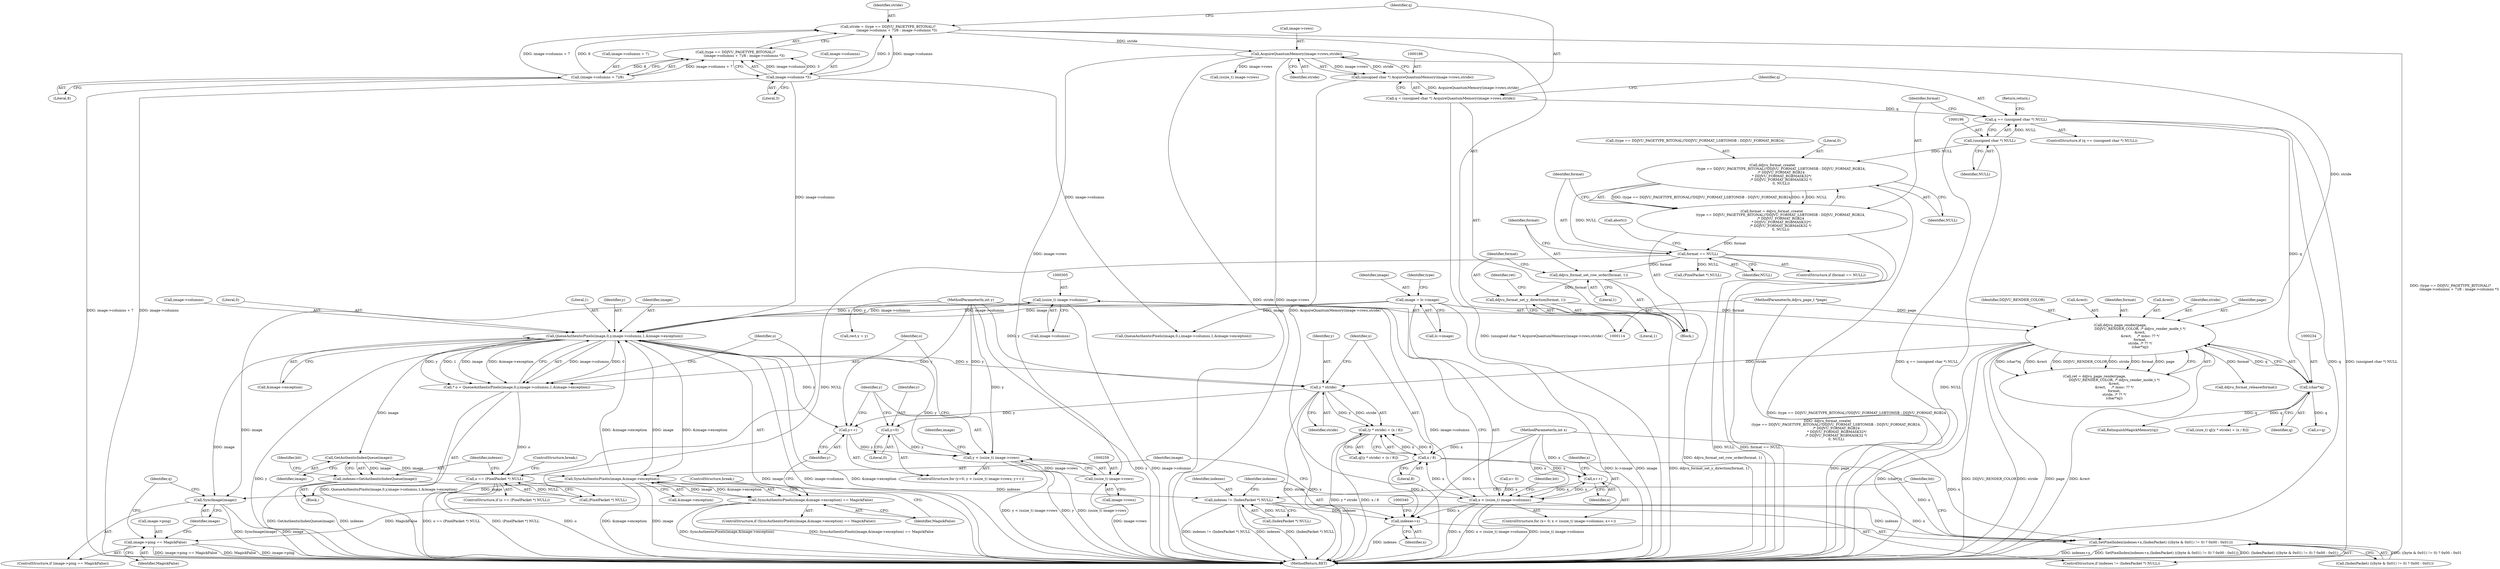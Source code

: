 digraph "0_ImageMagick_f6e9d0d9955e85bdd7540b251cd50d598dacc5e6_12@pointer" {
"1000304" [label="(Call,(ssize_t) image->columns)"];
"1000269" [label="(Call,QueueAuthenticPixels(image,0,y,image->columns,1,&image->exception))"];
"1000363" [label="(Call,SyncAuthenticPixels(image,&image->exception))"];
"1000290" [label="(Call,GetAuthenticIndexQueue(image))"];
"1000154" [label="(Call,image = lc->image)"];
"1000256" [label="(Call,y < (ssize_t) image->rows)"];
"1000253" [label="(Call,y=0)"];
"1000118" [label="(MethodParameterIn,int y)"];
"1000263" [label="(Call,y++)"];
"1000323" [label="(Call,y * stride)"];
"1000224" [label="(Call,ddjvu_page_render(page,\n                                    DDJVU_RENDER_COLOR, /* ddjvu_render_mode_t */\n                                    &rect,\n                                    &rect,     /* mmc: ?? */\n                                    format,\n                                    stride, /* ?? */\n                                    (char*)q))"];
"1000116" [label="(MethodParameterIn,ddjvu_page_t *page)"];
"1000219" [label="(Call,ddjvu_format_set_y_direction(format, 1))"];
"1000216" [label="(Call,ddjvu_format_set_row_order(format, 1))"];
"1000211" [label="(Call,format == NULL)"];
"1000199" [label="(Call,format = ddjvu_format_create(\n                (type == DDJVU_PAGETYPE_BITONAL)?DDJVU_FORMAT_LSBTOMSB : DDJVU_FORMAT_RGB24,\n                /* DDJVU_FORMAT_RGB24\n                 * DDJVU_FORMAT_RGBMASK32*/\n                /* DDJVU_FORMAT_RGBMASK32 */\n                0, NULL))"];
"1000201" [label="(Call,ddjvu_format_create(\n                (type == DDJVU_PAGETYPE_BITONAL)?DDJVU_FORMAT_LSBTOMSB : DDJVU_FORMAT_RGB24,\n                /* DDJVU_FORMAT_RGB24\n                 * DDJVU_FORMAT_RGBMASK32*/\n                /* DDJVU_FORMAT_RGBMASK32 */\n                0, NULL))"];
"1000195" [label="(Call,(unsigned char *) NULL)"];
"1000187" [label="(Call,AcquireQuantumMemory(image->rows,stride))"];
"1000165" [label="(Call,stride = (type == DDJVU_PAGETYPE_BITONAL)?\n                (image->columns + 7)/8 : image->columns *3)"];
"1000171" [label="(Call,(image->columns + 7)/8)"];
"1000178" [label="(Call,image->columns *3)"];
"1000233" [label="(Call,(char*)q)"];
"1000193" [label="(Call,q == (unsigned char *) NULL)"];
"1000183" [label="(Call,q = (unsigned char *) AcquireQuantumMemory(image->rows,stride))"];
"1000185" [label="(Call,(unsigned char *) AcquireQuantumMemory(image->rows,stride))"];
"1000258" [label="(Call,(ssize_t) image->rows)"];
"1000304" [label="(Call,(ssize_t) image->columns)"];
"1000267" [label="(Call,* o = QueueAuthenticPixels(image,0,y,image->columns,1,&image->exception))"];
"1000282" [label="(Call,o == (PixelPacket *) NULL)"];
"1000288" [label="(Call,indexes=GetAuthenticIndexQueue(image))"];
"1000330" [label="(Call,indexes != (IndexPacket *) NULL)"];
"1000335" [label="(Call,SetPixelIndex(indexes+x,(IndexPacket) (((byte & 0x01) != 0) ? 0x00 : 0x01)))"];
"1000336" [label="(Call,indexes+x)"];
"1000362" [label="(Call,SyncAuthenticPixels(image,&image->exception) == MagickFalse)"];
"1000372" [label="(Call,image->ping == MagickFalse)"];
"1000377" [label="(Call,SyncImage(image))"];
"1000302" [label="(Call,x < (ssize_t) image->columns)"];
"1000309" [label="(Call,x++)"];
"1000326" [label="(Call,x / 8)"];
"1000322" [label="(Call,(y * stride) + (x / 8))"];
"1000339" [label="(Call,(IndexPacket) (((byte & 0x01) != 0) ? 0x00 : 0x01))"];
"1000232" [label="(Identifier,stride)"];
"1000332" [label="(Call,(IndexPacket *) NULL)"];
"1000257" [label="(Identifier,y)"];
"1000298" [label="(ControlStructure,for (x= 0; x < (ssize_t) image->columns; x++))"];
"1000331" [label="(Identifier,indexes)"];
"1000252" [label="(ControlStructure,for (y=0; y < (ssize_t) image->rows; y++))"];
"1000369" [label="(Identifier,MagickFalse)"];
"1000192" [label="(ControlStructure,if (q == (unsigned char *) NULL))"];
"1000213" [label="(Identifier,NULL)"];
"1000194" [label="(Identifier,q)"];
"1000215" [label="(Call,abort())"];
"1000309" [label="(Call,x++)"];
"1000363" [label="(Call,SyncAuthenticPixels(image,&image->exception))"];
"1000282" [label="(Call,o == (PixelPacket *) NULL)"];
"1000263" [label="(Call,y++)"];
"1000224" [label="(Call,ddjvu_page_render(page,\n                                    DDJVU_RENDER_COLOR, /* ddjvu_render_mode_t */\n                                    &rect,\n                                    &rect,     /* mmc: ?? */\n                                    format,\n                                    stride, /* ?? */\n                                    (char*)q))"];
"1000195" [label="(Call,(unsigned char *) NULL)"];
"1000429" [label="(Call,(PixelPacket *) NULL)"];
"1000271" [label="(Literal,0)"];
"1000122" [label="(Block,)"];
"1000156" [label="(Call,lc->image)"];
"1000269" [label="(Call,QueueAuthenticPixels(image,0,y,image->columns,1,&image->exception))"];
"1000276" [label="(Literal,1)"];
"1000268" [label="(Identifier,o)"];
"1000377" [label="(Call,SyncImage(image))"];
"1000326" [label="(Call,x / 8)"];
"1000183" [label="(Call,q = (unsigned char *) AcquireQuantumMemory(image->rows,stride))"];
"1000155" [label="(Identifier,image)"];
"1000284" [label="(Call,(PixelPacket *) NULL)"];
"1000335" [label="(Call,SetPixelIndex(indexes+x,(IndexPacket) (((byte & 0x01) != 0) ? 0x00 : 0x01)))"];
"1000167" [label="(Call,(type == DDJVU_PAGETYPE_BITONAL)?\n                (image->columns + 7)/8 : image->columns *3)"];
"1000223" [label="(Identifier,ret)"];
"1000255" [label="(Literal,0)"];
"1000291" [label="(Identifier,image)"];
"1000373" [label="(Call,image->ping)"];
"1000225" [label="(Identifier,page)"];
"1000362" [label="(Call,SyncAuthenticPixels(image,&image->exception) == MagickFalse)"];
"1000277" [label="(Call,&image->exception)"];
"1000481" [label="(MethodReturn,RET)"];
"1000395" [label="(Call,(ssize_t) image->rows)"];
"1000235" [label="(Identifier,q)"];
"1000260" [label="(Call,image->rows)"];
"1000287" [label="(ControlStructure,break;)"];
"1000166" [label="(Identifier,stride)"];
"1000221" [label="(Literal,1)"];
"1000135" [label="(Call,rect.y = y)"];
"1000179" [label="(Call,image->columns)"];
"1000199" [label="(Call,format = ddjvu_format_create(\n                (type == DDJVU_PAGETYPE_BITONAL)?DDJVU_FORMAT_LSBTOMSB : DDJVU_FORMAT_RGB24,\n                /* DDJVU_FORMAT_RGB24\n                 * DDJVU_FORMAT_RGBMASK32*/\n                /* DDJVU_FORMAT_RGBMASK32 */\n                0, NULL))"];
"1000273" [label="(Call,image->columns)"];
"1000336" [label="(Call,indexes+x)"];
"1000177" [label="(Literal,8)"];
"1000310" [label="(Identifier,x)"];
"1000220" [label="(Identifier,format)"];
"1000217" [label="(Identifier,format)"];
"1000303" [label="(Identifier,x)"];
"1000289" [label="(Identifier,indexes)"];
"1000371" [label="(ControlStructure,if (image->ping == MagickFalse))"];
"1000320" [label="(Call,q[(y * stride) + (x / 8)])"];
"1000299" [label="(Call,x= 0)"];
"1000302" [label="(Call,x < (ssize_t) image->columns)"];
"1000154" [label="(Call,image = lc->image)"];
"1000226" [label="(Identifier,DDJVU_RENDER_COLOR)"];
"1000290" [label="(Call,GetAuthenticIndexQueue(image))"];
"1000267" [label="(Call,* o = QueueAuthenticPixels(image,0,y,image->columns,1,&image->exception))"];
"1000372" [label="(Call,image->ping == MagickFalse)"];
"1000270" [label="(Identifier,image)"];
"1000218" [label="(Literal,1)"];
"1000239" [label="(Call,ddjvu_format_release(format))"];
"1000191" [label="(Identifier,stride)"];
"1000210" [label="(ControlStructure,if (format == NULL))"];
"1000386" [label="(Call,s=q)"];
"1000328" [label="(Literal,8)"];
"1000219" [label="(Call,ddjvu_format_set_y_direction(format, 1))"];
"1000202" [label="(Call,(type == DDJVU_PAGETYPE_BITONAL)?DDJVU_FORMAT_LSBTOMSB : DDJVU_FORMAT_RGB24)"];
"1000374" [label="(Identifier,image)"];
"1000116" [label="(MethodParameterIn,ddjvu_page_t *page)"];
"1000229" [label="(Call,&rect)"];
"1000222" [label="(Call,ret = ddjvu_page_render(page,\n                                    DDJVU_RENDER_COLOR, /* ddjvu_render_mode_t */\n                                    &rect,\n                                    &rect,     /* mmc: ?? */\n                                    format,\n                                    stride, /* ?? */\n                                    (char*)q))"];
"1000198" [label="(Return,return;)"];
"1000160" [label="(Identifier,type)"];
"1000184" [label="(Identifier,q)"];
"1000256" [label="(Call,y < (ssize_t) image->rows)"];
"1000231" [label="(Identifier,format)"];
"1000165" [label="(Call,stride = (type == DDJVU_PAGETYPE_BITONAL)?\n                (image->columns + 7)/8 : image->columns *3)"];
"1000208" [label="(Literal,0)"];
"1000254" [label="(Identifier,y)"];
"1000479" [label="(Call,RelinquishMagickMemory(q))"];
"1000350" [label="(Identifier,bit)"];
"1000117" [label="(MethodParameterIn,int x)"];
"1000182" [label="(Literal,3)"];
"1000211" [label="(Call,format == NULL)"];
"1000306" [label="(Call,image->columns)"];
"1000209" [label="(Identifier,NULL)"];
"1000414" [label="(Call,QueueAuthenticPixels(image,0,i,image->columns,1,&image->exception))"];
"1000330" [label="(Call,indexes != (IndexPacket *) NULL)"];
"1000118" [label="(MethodParameterIn,int y)"];
"1000365" [label="(Call,&image->exception)"];
"1000376" [label="(Identifier,MagickFalse)"];
"1000378" [label="(Identifier,image)"];
"1000329" [label="(ControlStructure,if (indexes != (IndexPacket *) NULL))"];
"1000193" [label="(Call,q == (unsigned char *) NULL)"];
"1000197" [label="(Identifier,NULL)"];
"1000283" [label="(Identifier,o)"];
"1000264" [label="(Identifier,y)"];
"1000327" [label="(Identifier,x)"];
"1000178" [label="(Call,image->columns *3)"];
"1000258" [label="(Call,(ssize_t) image->rows)"];
"1000216" [label="(Call,ddjvu_format_set_row_order(format, 1))"];
"1000233" [label="(Call,(char*)q)"];
"1000318" [label="(Call,(size_t) q[(y * stride) + (x / 8)])"];
"1000361" [label="(ControlStructure,if (SyncAuthenticPixels(image,&image->exception) == MagickFalse))"];
"1000314" [label="(Identifier,bit)"];
"1000324" [label="(Identifier,y)"];
"1000323" [label="(Call,y * stride)"];
"1000325" [label="(Identifier,stride)"];
"1000185" [label="(Call,(unsigned char *) AcquireQuantumMemory(image->rows,stride))"];
"1000172" [label="(Call,image->columns + 7)"];
"1000322" [label="(Call,(y * stride) + (x / 8))"];
"1000201" [label="(Call,ddjvu_format_create(\n                (type == DDJVU_PAGETYPE_BITONAL)?DDJVU_FORMAT_LSBTOMSB : DDJVU_FORMAT_RGB24,\n                /* DDJVU_FORMAT_RGB24\n                 * DDJVU_FORMAT_RGBMASK32*/\n                /* DDJVU_FORMAT_RGBMASK32 */\n                0, NULL))"];
"1000338" [label="(Identifier,x)"];
"1000200" [label="(Identifier,format)"];
"1000265" [label="(Block,)"];
"1000227" [label="(Call,&rect)"];
"1000337" [label="(Identifier,indexes)"];
"1000293" [label="(Identifier,bit)"];
"1000288" [label="(Call,indexes=GetAuthenticIndexQueue(image))"];
"1000476" [label="(Identifier,q)"];
"1000212" [label="(Identifier,format)"];
"1000364" [label="(Identifier,image)"];
"1000253" [label="(Call,y=0)"];
"1000304" [label="(Call,(ssize_t) image->columns)"];
"1000188" [label="(Call,image->rows)"];
"1000272" [label="(Identifier,y)"];
"1000187" [label="(Call,AcquireQuantumMemory(image->rows,stride))"];
"1000171" [label="(Call,(image->columns + 7)/8)"];
"1000370" [label="(ControlStructure,break;)"];
"1000281" [label="(ControlStructure,if (o == (PixelPacket *) NULL))"];
"1000304" -> "1000302"  [label="AST: "];
"1000304" -> "1000306"  [label="CFG: "];
"1000305" -> "1000304"  [label="AST: "];
"1000306" -> "1000304"  [label="AST: "];
"1000302" -> "1000304"  [label="CFG: "];
"1000304" -> "1000481"  [label="DDG: image->columns"];
"1000304" -> "1000269"  [label="DDG: image->columns"];
"1000304" -> "1000302"  [label="DDG: image->columns"];
"1000269" -> "1000304"  [label="DDG: image->columns"];
"1000269" -> "1000267"  [label="AST: "];
"1000269" -> "1000277"  [label="CFG: "];
"1000270" -> "1000269"  [label="AST: "];
"1000271" -> "1000269"  [label="AST: "];
"1000272" -> "1000269"  [label="AST: "];
"1000273" -> "1000269"  [label="AST: "];
"1000276" -> "1000269"  [label="AST: "];
"1000277" -> "1000269"  [label="AST: "];
"1000267" -> "1000269"  [label="CFG: "];
"1000269" -> "1000481"  [label="DDG: image->columns"];
"1000269" -> "1000481"  [label="DDG: &image->exception"];
"1000269" -> "1000481"  [label="DDG: image"];
"1000269" -> "1000481"  [label="DDG: y"];
"1000269" -> "1000263"  [label="DDG: y"];
"1000269" -> "1000267"  [label="DDG: image->columns"];
"1000269" -> "1000267"  [label="DDG: 0"];
"1000269" -> "1000267"  [label="DDG: y"];
"1000269" -> "1000267"  [label="DDG: 1"];
"1000269" -> "1000267"  [label="DDG: image"];
"1000269" -> "1000267"  [label="DDG: &image->exception"];
"1000363" -> "1000269"  [label="DDG: image"];
"1000363" -> "1000269"  [label="DDG: &image->exception"];
"1000154" -> "1000269"  [label="DDG: image"];
"1000256" -> "1000269"  [label="DDG: y"];
"1000118" -> "1000269"  [label="DDG: y"];
"1000178" -> "1000269"  [label="DDG: image->columns"];
"1000269" -> "1000290"  [label="DDG: image"];
"1000269" -> "1000323"  [label="DDG: y"];
"1000269" -> "1000363"  [label="DDG: &image->exception"];
"1000269" -> "1000377"  [label="DDG: image"];
"1000363" -> "1000362"  [label="AST: "];
"1000363" -> "1000365"  [label="CFG: "];
"1000364" -> "1000363"  [label="AST: "];
"1000365" -> "1000363"  [label="AST: "];
"1000369" -> "1000363"  [label="CFG: "];
"1000363" -> "1000481"  [label="DDG: &image->exception"];
"1000363" -> "1000481"  [label="DDG: image"];
"1000363" -> "1000362"  [label="DDG: image"];
"1000363" -> "1000362"  [label="DDG: &image->exception"];
"1000290" -> "1000363"  [label="DDG: image"];
"1000363" -> "1000377"  [label="DDG: image"];
"1000290" -> "1000288"  [label="AST: "];
"1000290" -> "1000291"  [label="CFG: "];
"1000291" -> "1000290"  [label="AST: "];
"1000288" -> "1000290"  [label="CFG: "];
"1000290" -> "1000288"  [label="DDG: image"];
"1000154" -> "1000122"  [label="AST: "];
"1000154" -> "1000156"  [label="CFG: "];
"1000155" -> "1000154"  [label="AST: "];
"1000156" -> "1000154"  [label="AST: "];
"1000160" -> "1000154"  [label="CFG: "];
"1000154" -> "1000481"  [label="DDG: image"];
"1000154" -> "1000481"  [label="DDG: lc->image"];
"1000154" -> "1000377"  [label="DDG: image"];
"1000154" -> "1000414"  [label="DDG: image"];
"1000256" -> "1000252"  [label="AST: "];
"1000256" -> "1000258"  [label="CFG: "];
"1000257" -> "1000256"  [label="AST: "];
"1000258" -> "1000256"  [label="AST: "];
"1000268" -> "1000256"  [label="CFG: "];
"1000374" -> "1000256"  [label="CFG: "];
"1000256" -> "1000481"  [label="DDG: (ssize_t) image->rows"];
"1000256" -> "1000481"  [label="DDG: y"];
"1000256" -> "1000481"  [label="DDG: y < (ssize_t) image->rows"];
"1000253" -> "1000256"  [label="DDG: y"];
"1000263" -> "1000256"  [label="DDG: y"];
"1000118" -> "1000256"  [label="DDG: y"];
"1000258" -> "1000256"  [label="DDG: image->rows"];
"1000253" -> "1000252"  [label="AST: "];
"1000253" -> "1000255"  [label="CFG: "];
"1000254" -> "1000253"  [label="AST: "];
"1000255" -> "1000253"  [label="AST: "];
"1000257" -> "1000253"  [label="CFG: "];
"1000118" -> "1000253"  [label="DDG: y"];
"1000118" -> "1000114"  [label="AST: "];
"1000118" -> "1000481"  [label="DDG: y"];
"1000118" -> "1000135"  [label="DDG: y"];
"1000118" -> "1000263"  [label="DDG: y"];
"1000118" -> "1000323"  [label="DDG: y"];
"1000263" -> "1000252"  [label="AST: "];
"1000263" -> "1000264"  [label="CFG: "];
"1000264" -> "1000263"  [label="AST: "];
"1000257" -> "1000263"  [label="CFG: "];
"1000323" -> "1000263"  [label="DDG: y"];
"1000323" -> "1000322"  [label="AST: "];
"1000323" -> "1000325"  [label="CFG: "];
"1000324" -> "1000323"  [label="AST: "];
"1000325" -> "1000323"  [label="AST: "];
"1000327" -> "1000323"  [label="CFG: "];
"1000323" -> "1000481"  [label="DDG: y"];
"1000323" -> "1000481"  [label="DDG: stride"];
"1000323" -> "1000322"  [label="DDG: y"];
"1000323" -> "1000322"  [label="DDG: stride"];
"1000224" -> "1000323"  [label="DDG: stride"];
"1000224" -> "1000222"  [label="AST: "];
"1000224" -> "1000233"  [label="CFG: "];
"1000225" -> "1000224"  [label="AST: "];
"1000226" -> "1000224"  [label="AST: "];
"1000227" -> "1000224"  [label="AST: "];
"1000229" -> "1000224"  [label="AST: "];
"1000231" -> "1000224"  [label="AST: "];
"1000232" -> "1000224"  [label="AST: "];
"1000233" -> "1000224"  [label="AST: "];
"1000222" -> "1000224"  [label="CFG: "];
"1000224" -> "1000481"  [label="DDG: page"];
"1000224" -> "1000481"  [label="DDG: &rect"];
"1000224" -> "1000481"  [label="DDG: (char*)q"];
"1000224" -> "1000481"  [label="DDG: DDJVU_RENDER_COLOR"];
"1000224" -> "1000481"  [label="DDG: stride"];
"1000224" -> "1000222"  [label="DDG: (char*)q"];
"1000224" -> "1000222"  [label="DDG: &rect"];
"1000224" -> "1000222"  [label="DDG: DDJVU_RENDER_COLOR"];
"1000224" -> "1000222"  [label="DDG: stride"];
"1000224" -> "1000222"  [label="DDG: format"];
"1000224" -> "1000222"  [label="DDG: page"];
"1000116" -> "1000224"  [label="DDG: page"];
"1000219" -> "1000224"  [label="DDG: format"];
"1000187" -> "1000224"  [label="DDG: stride"];
"1000233" -> "1000224"  [label="DDG: q"];
"1000224" -> "1000239"  [label="DDG: format"];
"1000116" -> "1000114"  [label="AST: "];
"1000116" -> "1000481"  [label="DDG: page"];
"1000219" -> "1000122"  [label="AST: "];
"1000219" -> "1000221"  [label="CFG: "];
"1000220" -> "1000219"  [label="AST: "];
"1000221" -> "1000219"  [label="AST: "];
"1000223" -> "1000219"  [label="CFG: "];
"1000219" -> "1000481"  [label="DDG: ddjvu_format_set_y_direction(format, 1)"];
"1000216" -> "1000219"  [label="DDG: format"];
"1000216" -> "1000122"  [label="AST: "];
"1000216" -> "1000218"  [label="CFG: "];
"1000217" -> "1000216"  [label="AST: "];
"1000218" -> "1000216"  [label="AST: "];
"1000220" -> "1000216"  [label="CFG: "];
"1000216" -> "1000481"  [label="DDG: ddjvu_format_set_row_order(format, 1)"];
"1000211" -> "1000216"  [label="DDG: format"];
"1000211" -> "1000210"  [label="AST: "];
"1000211" -> "1000213"  [label="CFG: "];
"1000212" -> "1000211"  [label="AST: "];
"1000213" -> "1000211"  [label="AST: "];
"1000215" -> "1000211"  [label="CFG: "];
"1000217" -> "1000211"  [label="CFG: "];
"1000211" -> "1000481"  [label="DDG: NULL"];
"1000211" -> "1000481"  [label="DDG: format == NULL"];
"1000199" -> "1000211"  [label="DDG: format"];
"1000201" -> "1000211"  [label="DDG: NULL"];
"1000211" -> "1000284"  [label="DDG: NULL"];
"1000211" -> "1000429"  [label="DDG: NULL"];
"1000199" -> "1000122"  [label="AST: "];
"1000199" -> "1000201"  [label="CFG: "];
"1000200" -> "1000199"  [label="AST: "];
"1000201" -> "1000199"  [label="AST: "];
"1000212" -> "1000199"  [label="CFG: "];
"1000199" -> "1000481"  [label="DDG: ddjvu_format_create(\n                (type == DDJVU_PAGETYPE_BITONAL)?DDJVU_FORMAT_LSBTOMSB : DDJVU_FORMAT_RGB24,\n                /* DDJVU_FORMAT_RGB24\n                 * DDJVU_FORMAT_RGBMASK32*/\n                /* DDJVU_FORMAT_RGBMASK32 */\n                0, NULL)"];
"1000201" -> "1000199"  [label="DDG: (type == DDJVU_PAGETYPE_BITONAL)?DDJVU_FORMAT_LSBTOMSB : DDJVU_FORMAT_RGB24"];
"1000201" -> "1000199"  [label="DDG: 0"];
"1000201" -> "1000199"  [label="DDG: NULL"];
"1000201" -> "1000209"  [label="CFG: "];
"1000202" -> "1000201"  [label="AST: "];
"1000208" -> "1000201"  [label="AST: "];
"1000209" -> "1000201"  [label="AST: "];
"1000201" -> "1000481"  [label="DDG: (type == DDJVU_PAGETYPE_BITONAL)?DDJVU_FORMAT_LSBTOMSB : DDJVU_FORMAT_RGB24"];
"1000195" -> "1000201"  [label="DDG: NULL"];
"1000195" -> "1000193"  [label="AST: "];
"1000195" -> "1000197"  [label="CFG: "];
"1000196" -> "1000195"  [label="AST: "];
"1000197" -> "1000195"  [label="AST: "];
"1000193" -> "1000195"  [label="CFG: "];
"1000195" -> "1000481"  [label="DDG: NULL"];
"1000195" -> "1000193"  [label="DDG: NULL"];
"1000187" -> "1000185"  [label="AST: "];
"1000187" -> "1000191"  [label="CFG: "];
"1000188" -> "1000187"  [label="AST: "];
"1000191" -> "1000187"  [label="AST: "];
"1000185" -> "1000187"  [label="CFG: "];
"1000187" -> "1000481"  [label="DDG: image->rows"];
"1000187" -> "1000481"  [label="DDG: stride"];
"1000187" -> "1000185"  [label="DDG: image->rows"];
"1000187" -> "1000185"  [label="DDG: stride"];
"1000165" -> "1000187"  [label="DDG: stride"];
"1000187" -> "1000258"  [label="DDG: image->rows"];
"1000187" -> "1000395"  [label="DDG: image->rows"];
"1000165" -> "1000122"  [label="AST: "];
"1000165" -> "1000167"  [label="CFG: "];
"1000166" -> "1000165"  [label="AST: "];
"1000167" -> "1000165"  [label="AST: "];
"1000184" -> "1000165"  [label="CFG: "];
"1000165" -> "1000481"  [label="DDG: (type == DDJVU_PAGETYPE_BITONAL)?\n                (image->columns + 7)/8 : image->columns *3"];
"1000171" -> "1000165"  [label="DDG: image->columns + 7"];
"1000171" -> "1000165"  [label="DDG: 8"];
"1000178" -> "1000165"  [label="DDG: image->columns"];
"1000178" -> "1000165"  [label="DDG: 3"];
"1000171" -> "1000167"  [label="AST: "];
"1000171" -> "1000177"  [label="CFG: "];
"1000172" -> "1000171"  [label="AST: "];
"1000177" -> "1000171"  [label="AST: "];
"1000167" -> "1000171"  [label="CFG: "];
"1000171" -> "1000481"  [label="DDG: image->columns + 7"];
"1000171" -> "1000167"  [label="DDG: image->columns + 7"];
"1000171" -> "1000167"  [label="DDG: 8"];
"1000178" -> "1000167"  [label="AST: "];
"1000178" -> "1000182"  [label="CFG: "];
"1000179" -> "1000178"  [label="AST: "];
"1000182" -> "1000178"  [label="AST: "];
"1000167" -> "1000178"  [label="CFG: "];
"1000178" -> "1000481"  [label="DDG: image->columns"];
"1000178" -> "1000167"  [label="DDG: image->columns"];
"1000178" -> "1000167"  [label="DDG: 3"];
"1000178" -> "1000414"  [label="DDG: image->columns"];
"1000233" -> "1000235"  [label="CFG: "];
"1000234" -> "1000233"  [label="AST: "];
"1000235" -> "1000233"  [label="AST: "];
"1000193" -> "1000233"  [label="DDG: q"];
"1000233" -> "1000318"  [label="DDG: q"];
"1000233" -> "1000386"  [label="DDG: q"];
"1000233" -> "1000479"  [label="DDG: q"];
"1000193" -> "1000192"  [label="AST: "];
"1000194" -> "1000193"  [label="AST: "];
"1000198" -> "1000193"  [label="CFG: "];
"1000200" -> "1000193"  [label="CFG: "];
"1000193" -> "1000481"  [label="DDG: q"];
"1000193" -> "1000481"  [label="DDG: (unsigned char *) NULL"];
"1000193" -> "1000481"  [label="DDG: q == (unsigned char *) NULL"];
"1000183" -> "1000193"  [label="DDG: q"];
"1000183" -> "1000122"  [label="AST: "];
"1000183" -> "1000185"  [label="CFG: "];
"1000184" -> "1000183"  [label="AST: "];
"1000185" -> "1000183"  [label="AST: "];
"1000194" -> "1000183"  [label="CFG: "];
"1000183" -> "1000481"  [label="DDG: (unsigned char *) AcquireQuantumMemory(image->rows,stride)"];
"1000185" -> "1000183"  [label="DDG: AcquireQuantumMemory(image->rows,stride)"];
"1000186" -> "1000185"  [label="AST: "];
"1000185" -> "1000481"  [label="DDG: AcquireQuantumMemory(image->rows,stride)"];
"1000258" -> "1000260"  [label="CFG: "];
"1000259" -> "1000258"  [label="AST: "];
"1000260" -> "1000258"  [label="AST: "];
"1000258" -> "1000481"  [label="DDG: image->rows"];
"1000267" -> "1000265"  [label="AST: "];
"1000268" -> "1000267"  [label="AST: "];
"1000283" -> "1000267"  [label="CFG: "];
"1000267" -> "1000481"  [label="DDG: QueueAuthenticPixels(image,0,y,image->columns,1,&image->exception)"];
"1000267" -> "1000282"  [label="DDG: o"];
"1000282" -> "1000281"  [label="AST: "];
"1000282" -> "1000284"  [label="CFG: "];
"1000283" -> "1000282"  [label="AST: "];
"1000284" -> "1000282"  [label="AST: "];
"1000287" -> "1000282"  [label="CFG: "];
"1000289" -> "1000282"  [label="CFG: "];
"1000282" -> "1000481"  [label="DDG: o == (PixelPacket *) NULL"];
"1000282" -> "1000481"  [label="DDG: (PixelPacket *) NULL"];
"1000282" -> "1000481"  [label="DDG: o"];
"1000284" -> "1000282"  [label="DDG: NULL"];
"1000288" -> "1000265"  [label="AST: "];
"1000289" -> "1000288"  [label="AST: "];
"1000293" -> "1000288"  [label="CFG: "];
"1000288" -> "1000481"  [label="DDG: GetAuthenticIndexQueue(image)"];
"1000288" -> "1000481"  [label="DDG: indexes"];
"1000288" -> "1000330"  [label="DDG: indexes"];
"1000330" -> "1000329"  [label="AST: "];
"1000330" -> "1000332"  [label="CFG: "];
"1000331" -> "1000330"  [label="AST: "];
"1000332" -> "1000330"  [label="AST: "];
"1000337" -> "1000330"  [label="CFG: "];
"1000350" -> "1000330"  [label="CFG: "];
"1000330" -> "1000481"  [label="DDG: indexes"];
"1000330" -> "1000481"  [label="DDG: (IndexPacket *) NULL"];
"1000330" -> "1000481"  [label="DDG: indexes != (IndexPacket *) NULL"];
"1000332" -> "1000330"  [label="DDG: NULL"];
"1000330" -> "1000335"  [label="DDG: indexes"];
"1000330" -> "1000336"  [label="DDG: indexes"];
"1000335" -> "1000329"  [label="AST: "];
"1000335" -> "1000339"  [label="CFG: "];
"1000336" -> "1000335"  [label="AST: "];
"1000339" -> "1000335"  [label="AST: "];
"1000350" -> "1000335"  [label="CFG: "];
"1000335" -> "1000481"  [label="DDG: (IndexPacket) (((byte & 0x01) != 0) ? 0x00 : 0x01)"];
"1000335" -> "1000481"  [label="DDG: indexes+x"];
"1000335" -> "1000481"  [label="DDG: SetPixelIndex(indexes+x,(IndexPacket) (((byte & 0x01) != 0) ? 0x00 : 0x01))"];
"1000302" -> "1000335"  [label="DDG: x"];
"1000326" -> "1000335"  [label="DDG: x"];
"1000117" -> "1000335"  [label="DDG: x"];
"1000339" -> "1000335"  [label="DDG: ((byte & 0x01) != 0) ? 0x00 : 0x01"];
"1000336" -> "1000338"  [label="CFG: "];
"1000337" -> "1000336"  [label="AST: "];
"1000338" -> "1000336"  [label="AST: "];
"1000340" -> "1000336"  [label="CFG: "];
"1000336" -> "1000481"  [label="DDG: indexes"];
"1000302" -> "1000336"  [label="DDG: x"];
"1000326" -> "1000336"  [label="DDG: x"];
"1000117" -> "1000336"  [label="DDG: x"];
"1000362" -> "1000361"  [label="AST: "];
"1000362" -> "1000369"  [label="CFG: "];
"1000369" -> "1000362"  [label="AST: "];
"1000370" -> "1000362"  [label="CFG: "];
"1000264" -> "1000362"  [label="CFG: "];
"1000362" -> "1000481"  [label="DDG: SyncAuthenticPixels(image,&image->exception) == MagickFalse"];
"1000362" -> "1000481"  [label="DDG: SyncAuthenticPixels(image,&image->exception)"];
"1000362" -> "1000372"  [label="DDG: MagickFalse"];
"1000372" -> "1000371"  [label="AST: "];
"1000372" -> "1000376"  [label="CFG: "];
"1000373" -> "1000372"  [label="AST: "];
"1000376" -> "1000372"  [label="AST: "];
"1000378" -> "1000372"  [label="CFG: "];
"1000476" -> "1000372"  [label="CFG: "];
"1000372" -> "1000481"  [label="DDG: MagickFalse"];
"1000372" -> "1000481"  [label="DDG: image->ping"];
"1000372" -> "1000481"  [label="DDG: image->ping == MagickFalse"];
"1000377" -> "1000371"  [label="AST: "];
"1000377" -> "1000378"  [label="CFG: "];
"1000378" -> "1000377"  [label="AST: "];
"1000476" -> "1000377"  [label="CFG: "];
"1000377" -> "1000481"  [label="DDG: SyncImage(image)"];
"1000377" -> "1000481"  [label="DDG: image"];
"1000302" -> "1000298"  [label="AST: "];
"1000303" -> "1000302"  [label="AST: "];
"1000314" -> "1000302"  [label="CFG: "];
"1000364" -> "1000302"  [label="CFG: "];
"1000302" -> "1000481"  [label="DDG: (ssize_t) image->columns"];
"1000302" -> "1000481"  [label="DDG: x"];
"1000302" -> "1000481"  [label="DDG: x < (ssize_t) image->columns"];
"1000299" -> "1000302"  [label="DDG: x"];
"1000309" -> "1000302"  [label="DDG: x"];
"1000117" -> "1000302"  [label="DDG: x"];
"1000302" -> "1000309"  [label="DDG: x"];
"1000302" -> "1000326"  [label="DDG: x"];
"1000309" -> "1000298"  [label="AST: "];
"1000309" -> "1000310"  [label="CFG: "];
"1000310" -> "1000309"  [label="AST: "];
"1000303" -> "1000309"  [label="CFG: "];
"1000326" -> "1000309"  [label="DDG: x"];
"1000117" -> "1000309"  [label="DDG: x"];
"1000326" -> "1000322"  [label="AST: "];
"1000326" -> "1000328"  [label="CFG: "];
"1000327" -> "1000326"  [label="AST: "];
"1000328" -> "1000326"  [label="AST: "];
"1000322" -> "1000326"  [label="CFG: "];
"1000326" -> "1000322"  [label="DDG: x"];
"1000326" -> "1000322"  [label="DDG: 8"];
"1000117" -> "1000326"  [label="DDG: x"];
"1000322" -> "1000320"  [label="AST: "];
"1000320" -> "1000322"  [label="CFG: "];
"1000322" -> "1000481"  [label="DDG: x / 8"];
"1000322" -> "1000481"  [label="DDG: y * stride"];
}

